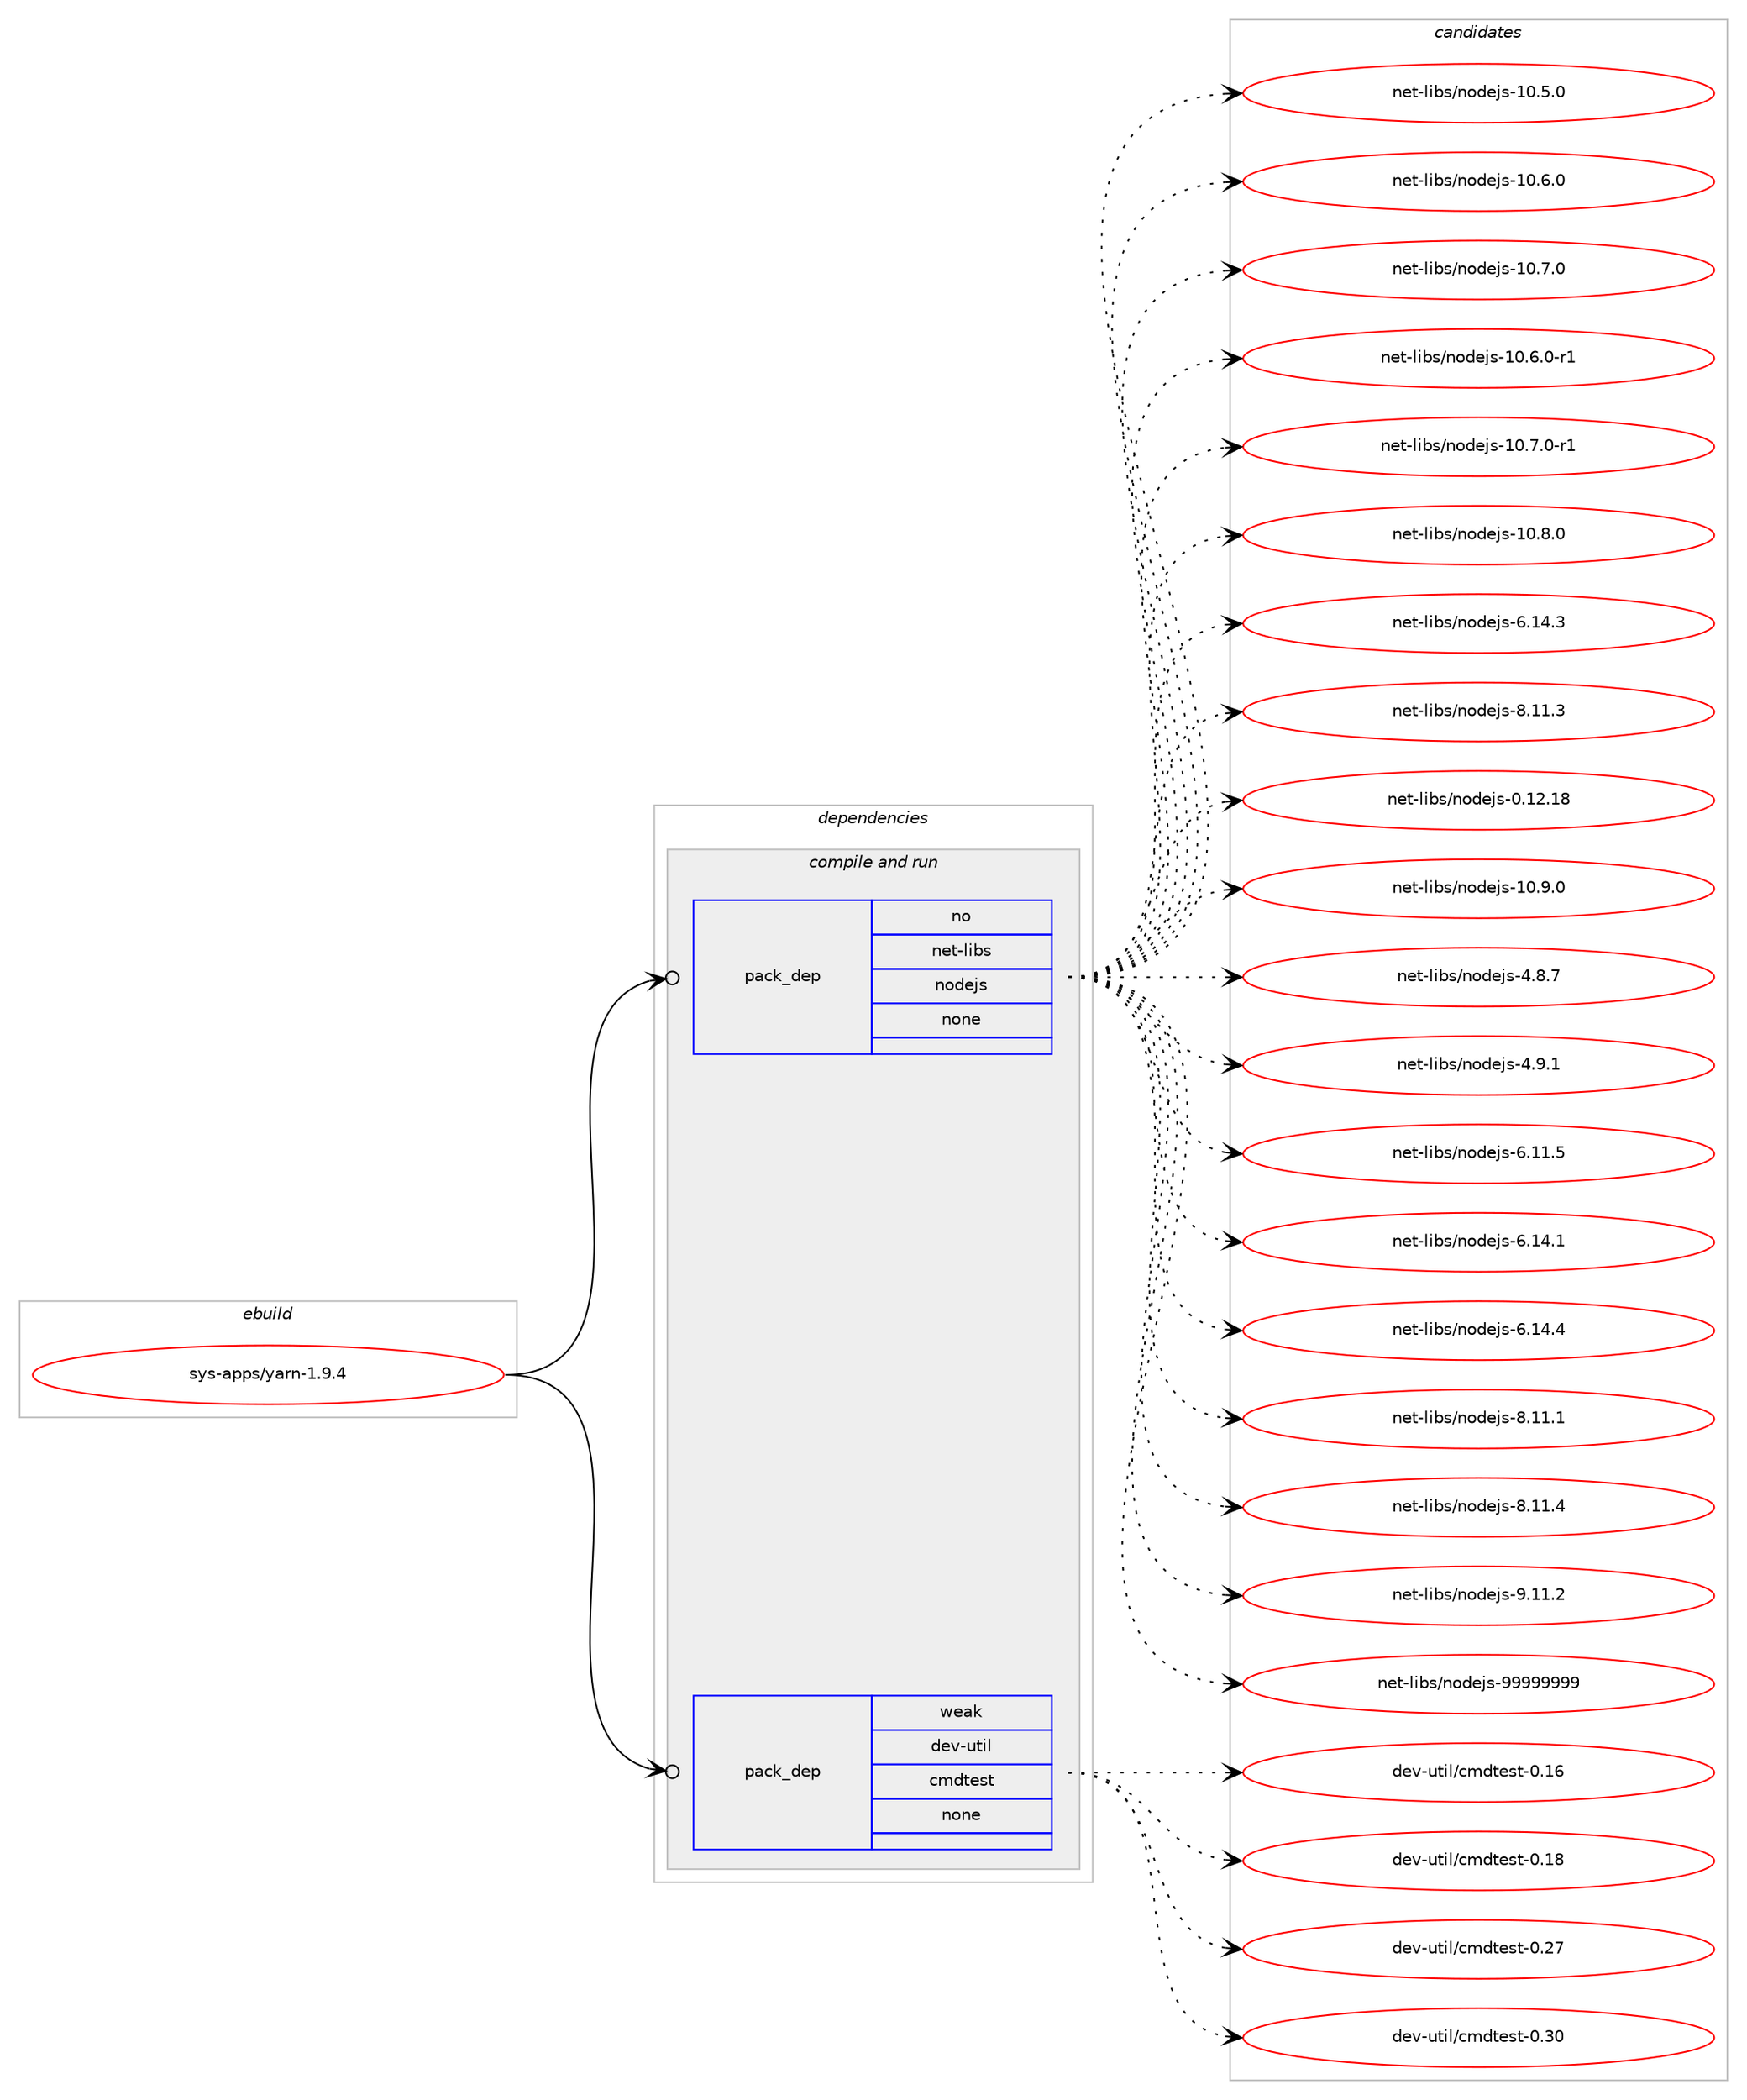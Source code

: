digraph prolog {

# *************
# Graph options
# *************

newrank=true;
concentrate=true;
compound=true;
graph [rankdir=LR,fontname=Helvetica,fontsize=10,ranksep=1.5];#, ranksep=2.5, nodesep=0.2];
edge  [arrowhead=vee];
node  [fontname=Helvetica,fontsize=10];

# **********
# The ebuild
# **********

subgraph cluster_leftcol {
color=gray;
rank=same;
label=<<i>ebuild</i>>;
id [label="sys-apps/yarn-1.9.4", color=red, width=4, href="../sys-apps/yarn-1.9.4.svg"];
}

# ****************
# The dependencies
# ****************

subgraph cluster_midcol {
color=gray;
label=<<i>dependencies</i>>;
subgraph cluster_compile {
fillcolor="#eeeeee";
style=filled;
label=<<i>compile</i>>;
}
subgraph cluster_compileandrun {
fillcolor="#eeeeee";
style=filled;
label=<<i>compile and run</i>>;
subgraph pack793 {
dependency1075 [label=<<TABLE BORDER="0" CELLBORDER="1" CELLSPACING="0" CELLPADDING="4" WIDTH="220"><TR><TD ROWSPAN="6" CELLPADDING="30">pack_dep</TD></TR><TR><TD WIDTH="110">no</TD></TR><TR><TD>net-libs</TD></TR><TR><TD>nodejs</TD></TR><TR><TD>none</TD></TR><TR><TD></TD></TR></TABLE>>, shape=none, color=blue];
}
id:e -> dependency1075:w [weight=20,style="solid",arrowhead="odotvee"];
subgraph pack794 {
dependency1076 [label=<<TABLE BORDER="0" CELLBORDER="1" CELLSPACING="0" CELLPADDING="4" WIDTH="220"><TR><TD ROWSPAN="6" CELLPADDING="30">pack_dep</TD></TR><TR><TD WIDTH="110">weak</TD></TR><TR><TD>dev-util</TD></TR><TR><TD>cmdtest</TD></TR><TR><TD>none</TD></TR><TR><TD></TD></TR></TABLE>>, shape=none, color=blue];
}
id:e -> dependency1076:w [weight=20,style="solid",arrowhead="odotvee"];
}
subgraph cluster_run {
fillcolor="#eeeeee";
style=filled;
label=<<i>run</i>>;
}
}

# **************
# The candidates
# **************

subgraph cluster_choices {
rank=same;
color=gray;
label=<<i>candidates</i>>;

subgraph choice793 {
color=black;
nodesep=1;
choice11010111645108105981154711011110010110611545494846534648 [label="net-libs/nodejs-10.5.0", color=red, width=4,href="../net-libs/nodejs-10.5.0.svg"];
choice11010111645108105981154711011110010110611545494846544648 [label="net-libs/nodejs-10.6.0", color=red, width=4,href="../net-libs/nodejs-10.6.0.svg"];
choice11010111645108105981154711011110010110611545494846554648 [label="net-libs/nodejs-10.7.0", color=red, width=4,href="../net-libs/nodejs-10.7.0.svg"];
choice110101116451081059811547110111100101106115454948465446484511449 [label="net-libs/nodejs-10.6.0-r1", color=red, width=4,href="../net-libs/nodejs-10.6.0-r1.svg"];
choice110101116451081059811547110111100101106115454948465546484511449 [label="net-libs/nodejs-10.7.0-r1", color=red, width=4,href="../net-libs/nodejs-10.7.0-r1.svg"];
choice11010111645108105981154711011110010110611545494846564648 [label="net-libs/nodejs-10.8.0", color=red, width=4,href="../net-libs/nodejs-10.8.0.svg"];
choice11010111645108105981154711011110010110611545544649524651 [label="net-libs/nodejs-6.14.3", color=red, width=4,href="../net-libs/nodejs-6.14.3.svg"];
choice11010111645108105981154711011110010110611545564649494651 [label="net-libs/nodejs-8.11.3", color=red, width=4,href="../net-libs/nodejs-8.11.3.svg"];
choice1101011164510810598115471101111001011061154548464950464956 [label="net-libs/nodejs-0.12.18", color=red, width=4,href="../net-libs/nodejs-0.12.18.svg"];
choice11010111645108105981154711011110010110611545494846574648 [label="net-libs/nodejs-10.9.0", color=red, width=4,href="../net-libs/nodejs-10.9.0.svg"];
choice110101116451081059811547110111100101106115455246564655 [label="net-libs/nodejs-4.8.7", color=red, width=4,href="../net-libs/nodejs-4.8.7.svg"];
choice110101116451081059811547110111100101106115455246574649 [label="net-libs/nodejs-4.9.1", color=red, width=4,href="../net-libs/nodejs-4.9.1.svg"];
choice11010111645108105981154711011110010110611545544649494653 [label="net-libs/nodejs-6.11.5", color=red, width=4,href="../net-libs/nodejs-6.11.5.svg"];
choice11010111645108105981154711011110010110611545544649524649 [label="net-libs/nodejs-6.14.1", color=red, width=4,href="../net-libs/nodejs-6.14.1.svg"];
choice11010111645108105981154711011110010110611545544649524652 [label="net-libs/nodejs-6.14.4", color=red, width=4,href="../net-libs/nodejs-6.14.4.svg"];
choice11010111645108105981154711011110010110611545564649494649 [label="net-libs/nodejs-8.11.1", color=red, width=4,href="../net-libs/nodejs-8.11.1.svg"];
choice11010111645108105981154711011110010110611545564649494652 [label="net-libs/nodejs-8.11.4", color=red, width=4,href="../net-libs/nodejs-8.11.4.svg"];
choice11010111645108105981154711011110010110611545574649494650 [label="net-libs/nodejs-9.11.2", color=red, width=4,href="../net-libs/nodejs-9.11.2.svg"];
choice110101116451081059811547110111100101106115455757575757575757 [label="net-libs/nodejs-99999999", color=red, width=4,href="../net-libs/nodejs-99999999.svg"];
dependency1075:e -> choice11010111645108105981154711011110010110611545494846534648:w [style=dotted,weight="100"];
dependency1075:e -> choice11010111645108105981154711011110010110611545494846544648:w [style=dotted,weight="100"];
dependency1075:e -> choice11010111645108105981154711011110010110611545494846554648:w [style=dotted,weight="100"];
dependency1075:e -> choice110101116451081059811547110111100101106115454948465446484511449:w [style=dotted,weight="100"];
dependency1075:e -> choice110101116451081059811547110111100101106115454948465546484511449:w [style=dotted,weight="100"];
dependency1075:e -> choice11010111645108105981154711011110010110611545494846564648:w [style=dotted,weight="100"];
dependency1075:e -> choice11010111645108105981154711011110010110611545544649524651:w [style=dotted,weight="100"];
dependency1075:e -> choice11010111645108105981154711011110010110611545564649494651:w [style=dotted,weight="100"];
dependency1075:e -> choice1101011164510810598115471101111001011061154548464950464956:w [style=dotted,weight="100"];
dependency1075:e -> choice11010111645108105981154711011110010110611545494846574648:w [style=dotted,weight="100"];
dependency1075:e -> choice110101116451081059811547110111100101106115455246564655:w [style=dotted,weight="100"];
dependency1075:e -> choice110101116451081059811547110111100101106115455246574649:w [style=dotted,weight="100"];
dependency1075:e -> choice11010111645108105981154711011110010110611545544649494653:w [style=dotted,weight="100"];
dependency1075:e -> choice11010111645108105981154711011110010110611545544649524649:w [style=dotted,weight="100"];
dependency1075:e -> choice11010111645108105981154711011110010110611545544649524652:w [style=dotted,weight="100"];
dependency1075:e -> choice11010111645108105981154711011110010110611545564649494649:w [style=dotted,weight="100"];
dependency1075:e -> choice11010111645108105981154711011110010110611545564649494652:w [style=dotted,weight="100"];
dependency1075:e -> choice11010111645108105981154711011110010110611545574649494650:w [style=dotted,weight="100"];
dependency1075:e -> choice110101116451081059811547110111100101106115455757575757575757:w [style=dotted,weight="100"];
}
subgraph choice794 {
color=black;
nodesep=1;
choice1001011184511711610510847991091001161011151164548464954 [label="dev-util/cmdtest-0.16", color=red, width=4,href="../dev-util/cmdtest-0.16.svg"];
choice1001011184511711610510847991091001161011151164548464956 [label="dev-util/cmdtest-0.18", color=red, width=4,href="../dev-util/cmdtest-0.18.svg"];
choice1001011184511711610510847991091001161011151164548465055 [label="dev-util/cmdtest-0.27", color=red, width=4,href="../dev-util/cmdtest-0.27.svg"];
choice1001011184511711610510847991091001161011151164548465148 [label="dev-util/cmdtest-0.30", color=red, width=4,href="../dev-util/cmdtest-0.30.svg"];
dependency1076:e -> choice1001011184511711610510847991091001161011151164548464954:w [style=dotted,weight="100"];
dependency1076:e -> choice1001011184511711610510847991091001161011151164548464956:w [style=dotted,weight="100"];
dependency1076:e -> choice1001011184511711610510847991091001161011151164548465055:w [style=dotted,weight="100"];
dependency1076:e -> choice1001011184511711610510847991091001161011151164548465148:w [style=dotted,weight="100"];
}
}

}
